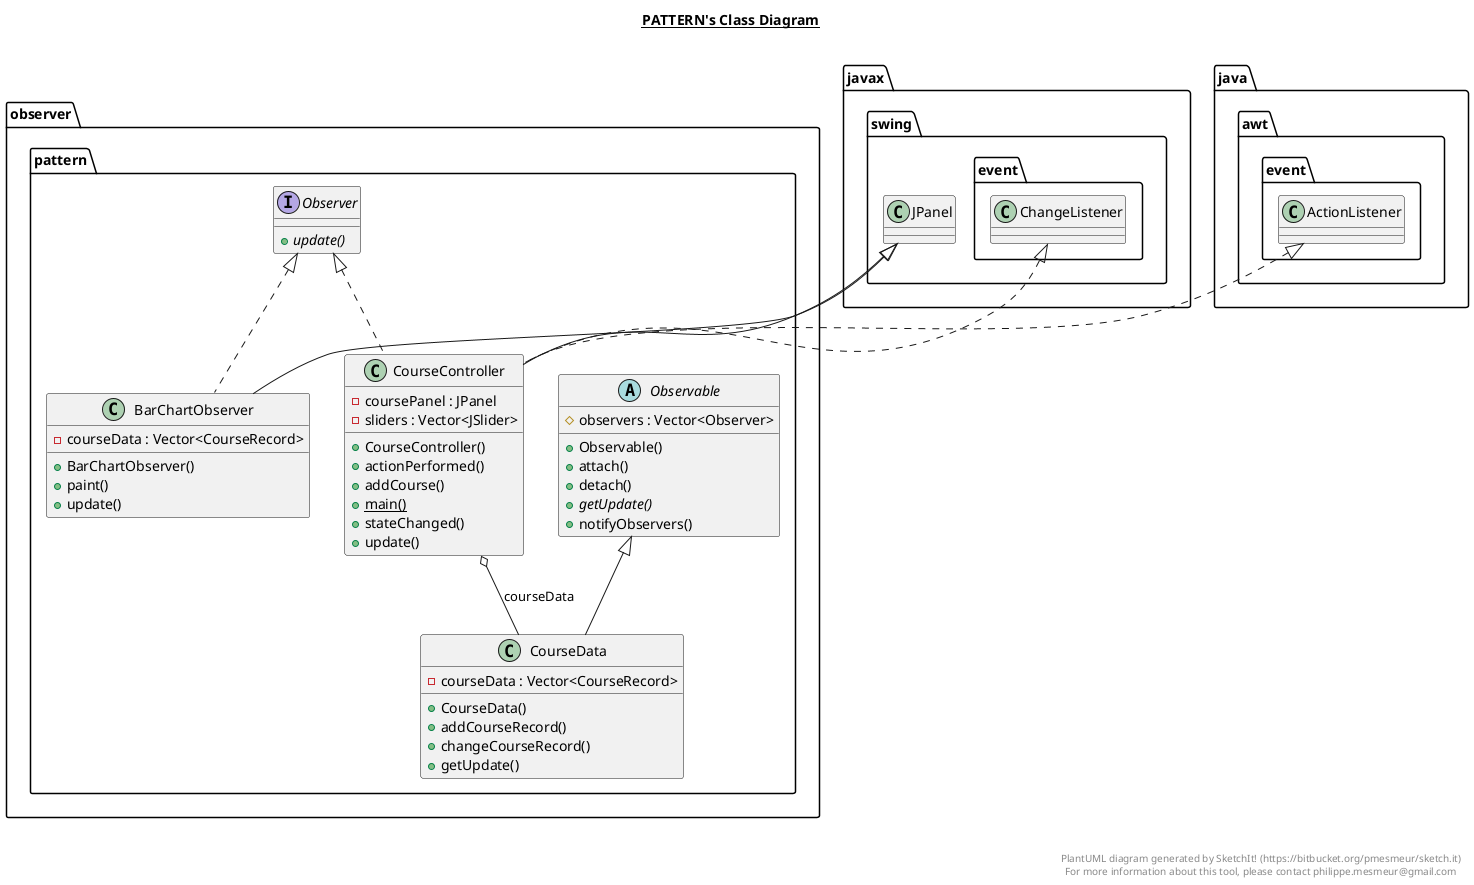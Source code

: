 @startuml

title __PATTERN's Class Diagram__\n

  namespace observer {
    namespace pattern {
      class observer.pattern.BarChartObserver {
          - courseData : Vector<CourseRecord>
          + BarChartObserver()
          + paint()
          + update()
      }
    }
  }
  

  namespace observer {
    namespace pattern {
      class observer.pattern.CourseController {
          - coursePanel : JPanel
          - sliders : Vector<JSlider>
          + CourseController()
          + actionPerformed()
          + addCourse()
          {static} + main()
          + stateChanged()
          + update()
      }
    }
  }
  

  namespace observer {
    namespace pattern {
      class observer.pattern.CourseData {
          - courseData : Vector<CourseRecord>
          + CourseData()
          + addCourseRecord()
          + changeCourseRecord()
          + getUpdate()
      }
    }
  }
  

  namespace observer {
    namespace pattern {
      abstract class observer.pattern.Observable {
          # observers : Vector<Observer>
          + Observable()
          + attach()
          + detach()
          {abstract} + getUpdate()
          + notifyObservers()
      }
    }
  }
  

  namespace observer {
    namespace pattern {
      interface observer.pattern.Observer {
          {abstract} + update()
      }
    }
  }
  

  observer.pattern.BarChartObserver .up.|> observer.pattern.Observer
  observer.pattern.BarChartObserver -up-|> javax.swing.JPanel
  observer.pattern.CourseController .up.|> java.awt.event.ActionListener
  observer.pattern.CourseController .up.|> javax.swing.event.ChangeListener
  observer.pattern.CourseController .up.|> observer.pattern.Observer
  observer.pattern.CourseController -up-|> javax.swing.JPanel
  observer.pattern.CourseController o-- observer.pattern.CourseData : courseData
  observer.pattern.CourseData -up-|> observer.pattern.Observable


right footer


PlantUML diagram generated by SketchIt! (https://bitbucket.org/pmesmeur/sketch.it)
For more information about this tool, please contact philippe.mesmeur@gmail.com
endfooter

@enduml
